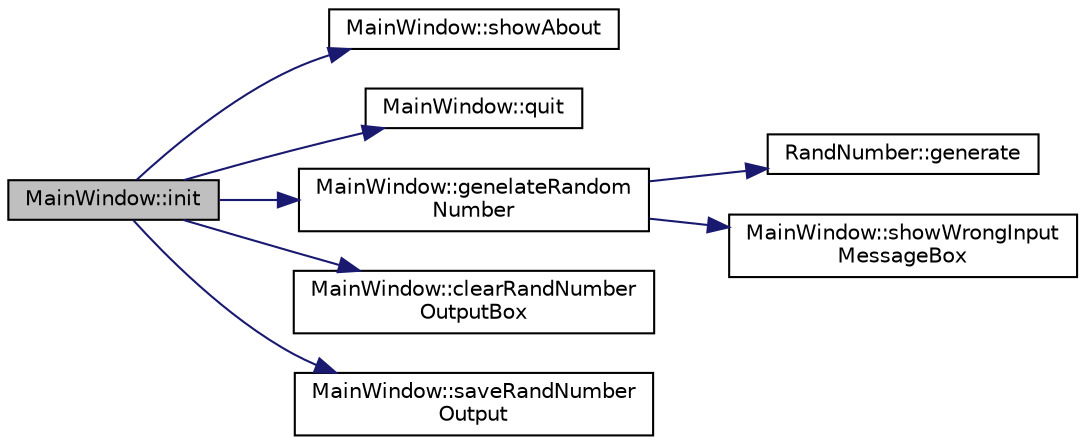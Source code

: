 digraph "MainWindow::init"
{
  edge [fontname="Helvetica",fontsize="10",labelfontname="Helvetica",labelfontsize="10"];
  node [fontname="Helvetica",fontsize="10",shape=record];
  rankdir="LR";
  Node22 [label="MainWindow::init",height=0.2,width=0.4,color="black", fillcolor="grey75", style="filled", fontcolor="black"];
  Node22 -> Node23 [color="midnightblue",fontsize="10",style="solid",fontname="Helvetica"];
  Node23 [label="MainWindow::showAbout",height=0.2,width=0.4,color="black", fillcolor="white", style="filled",URL="$class_main_window.html#aa3aa0f3ce42e748b931d6211921ea197"];
  Node22 -> Node24 [color="midnightblue",fontsize="10",style="solid",fontname="Helvetica"];
  Node24 [label="MainWindow::quit",height=0.2,width=0.4,color="black", fillcolor="white", style="filled",URL="$class_main_window.html#a542a7527ced73b2c9bc14f8dc9661a66"];
  Node22 -> Node25 [color="midnightblue",fontsize="10",style="solid",fontname="Helvetica"];
  Node25 [label="MainWindow::genelateRandom\lNumber",height=0.2,width=0.4,color="black", fillcolor="white", style="filled",URL="$class_main_window.html#a02558647ad7d371d5499604f2786e745"];
  Node25 -> Node26 [color="midnightblue",fontsize="10",style="solid",fontname="Helvetica"];
  Node26 [label="RandNumber::generate",height=0.2,width=0.4,color="black", fillcolor="white", style="filled",URL="$class_rand_number.html#ab713f0ef78330be54147ec3b6cba8b97"];
  Node25 -> Node27 [color="midnightblue",fontsize="10",style="solid",fontname="Helvetica"];
  Node27 [label="MainWindow::showWrongInput\lMessageBox",height=0.2,width=0.4,color="black", fillcolor="white", style="filled",URL="$class_main_window.html#ab550cad5c29365827496dfe01bf5409b"];
  Node22 -> Node28 [color="midnightblue",fontsize="10",style="solid",fontname="Helvetica"];
  Node28 [label="MainWindow::clearRandNumber\lOutputBox",height=0.2,width=0.4,color="black", fillcolor="white", style="filled",URL="$class_main_window.html#aace492103bfaa75559bbc06d0515156d"];
  Node22 -> Node29 [color="midnightblue",fontsize="10",style="solid",fontname="Helvetica"];
  Node29 [label="MainWindow::saveRandNumber\lOutput",height=0.2,width=0.4,color="black", fillcolor="white", style="filled",URL="$class_main_window.html#accff23bc469fc20a5b81250667124554"];
}
